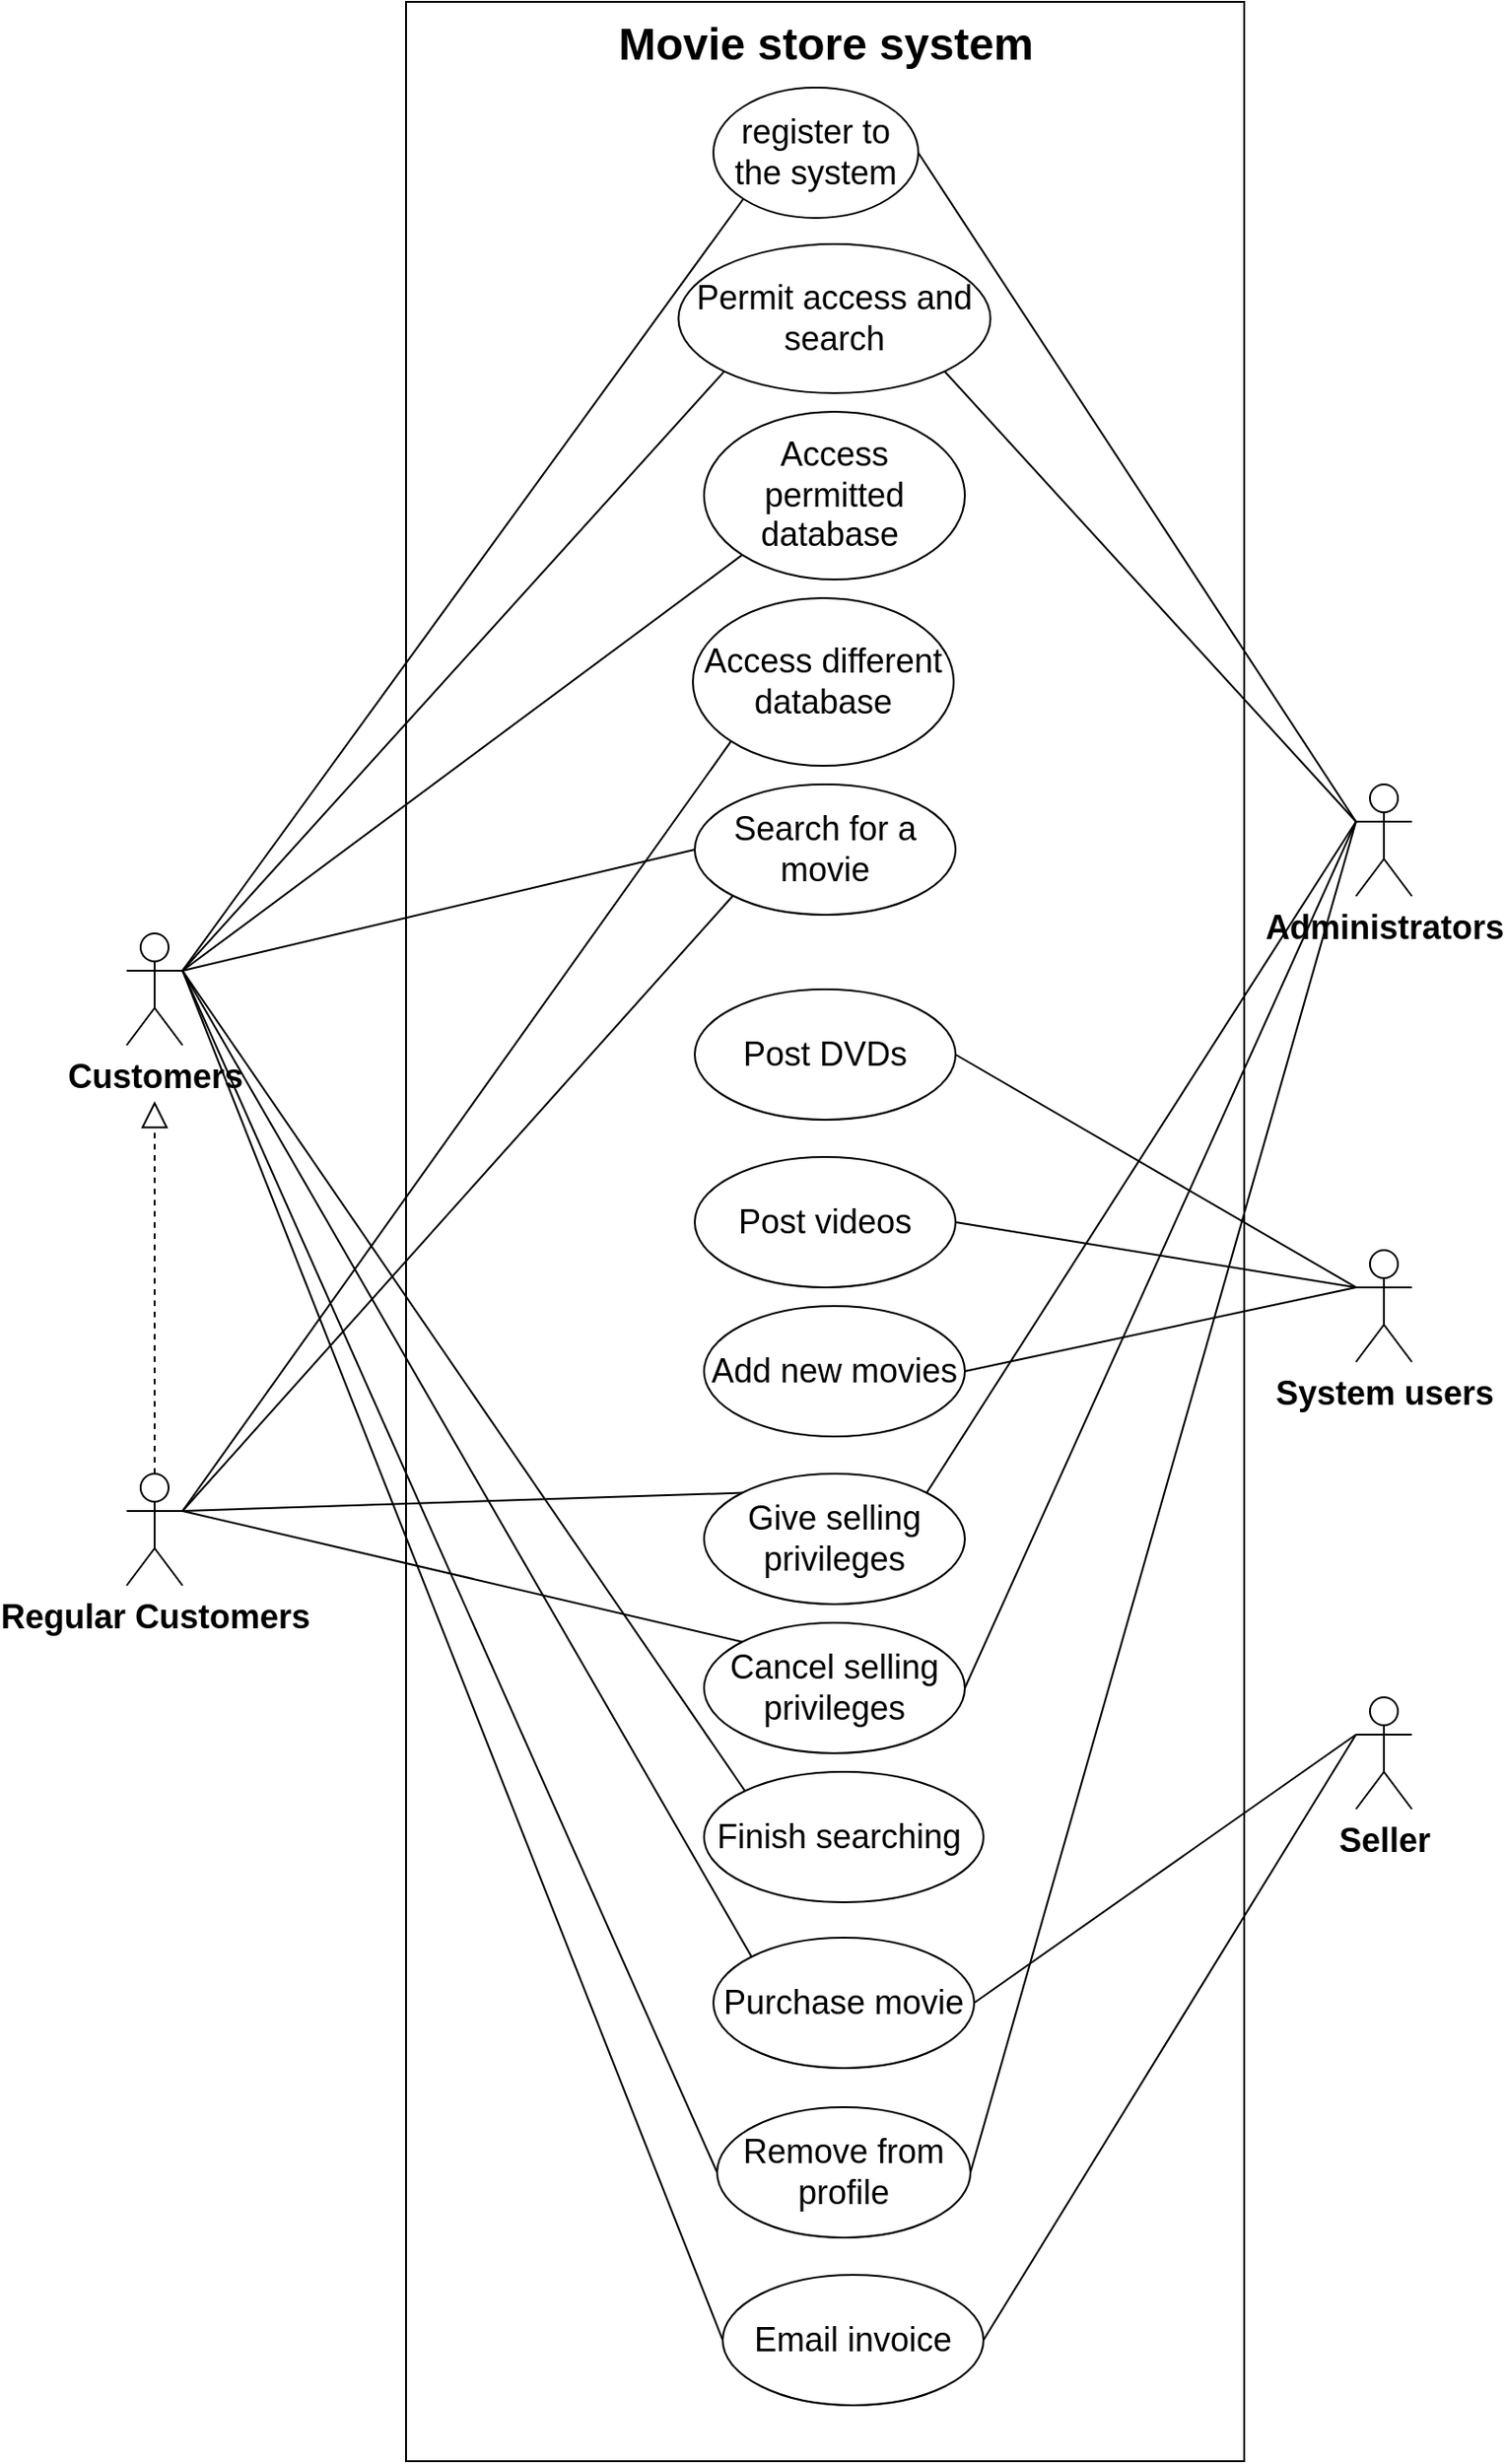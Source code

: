 <mxfile version="21.7.5" type="onedrive">
  <diagram name="Page-1" id="k3kCcccJiIvTlB6l5_3U">
    <mxGraphModel grid="1" page="1" gridSize="10" guides="1" tooltips="1" connect="1" arrows="1" fold="1" pageScale="1" pageWidth="827" pageHeight="1169" math="0" shadow="0">
      <root>
        <mxCell id="0" />
        <mxCell id="1" parent="0" />
        <mxCell id="-Se2-UzhSa0PBMBSos5q-1" value="" style="html=1;whiteSpace=wrap;" vertex="1" parent="1">
          <mxGeometry x="240" y="130" width="450" height="1320" as="geometry" />
        </mxCell>
        <mxCell id="-Se2-UzhSa0PBMBSos5q-2" value="&lt;font style=&quot;font-size: 24px;&quot;&gt;Movie store system&lt;/font&gt;" style="text;align=center;fontStyle=1;verticalAlign=middle;spacingLeft=3;spacingRight=3;strokeColor=none;rotatable=0;points=[[0,0.5],[1,0.5]];portConstraint=eastwest;html=1;" vertex="1" parent="1">
          <mxGeometry x="425" y="140" width="80" height="26" as="geometry" />
        </mxCell>
        <mxCell id="-Se2-UzhSa0PBMBSos5q-3" value="&lt;font style=&quot;font-size: 18px;&quot;&gt;Search for a movie&lt;/font&gt;" style="ellipse;whiteSpace=wrap;html=1;" vertex="1" parent="1">
          <mxGeometry x="395" y="550" width="140" height="70" as="geometry" />
        </mxCell>
        <mxCell id="-Se2-UzhSa0PBMBSos5q-4" value="&lt;font style=&quot;font-size: 18px;&quot;&gt;Email invoice&lt;/font&gt;" style="ellipse;whiteSpace=wrap;html=1;" vertex="1" parent="1">
          <mxGeometry x="410" y="1350" width="140" height="70" as="geometry" />
        </mxCell>
        <mxCell id="-Se2-UzhSa0PBMBSos5q-5" value="&lt;font style=&quot;font-size: 18px;&quot;&gt;Give selling privileges&lt;/font&gt;" style="ellipse;whiteSpace=wrap;html=1;" vertex="1" parent="1">
          <mxGeometry x="400" y="920" width="140" height="70" as="geometry" />
        </mxCell>
        <mxCell id="-Se2-UzhSa0PBMBSos5q-6" value="&lt;span style=&quot;margin: 0px; padding: 0px; user-select: text; -webkit-user-drag: none; -webkit-tap-highlight-color: transparent;&quot; data-ccp-parastyle=&quot;Body Text&quot; class=&quot;NormalTextRun SCXW232298303 BCX0&quot;&gt;&lt;font style=&quot;font-size: 18px;&quot;&gt;register to the system&lt;/font&gt;&lt;/span&gt;" style="ellipse;whiteSpace=wrap;html=1;" vertex="1" parent="1">
          <mxGeometry x="405" y="176" width="110" height="70" as="geometry" />
        </mxCell>
        <mxCell id="-Se2-UzhSa0PBMBSos5q-7" value="&lt;font style=&quot;font-size: 18px;&quot;&gt;Finish searching&amp;nbsp;&lt;/font&gt;" style="ellipse;whiteSpace=wrap;html=1;" vertex="1" parent="1">
          <mxGeometry x="400" y="1080" width="150" height="70" as="geometry" />
        </mxCell>
        <mxCell id="-Se2-UzhSa0PBMBSos5q-8" value="&lt;font style=&quot;font-size: 18px;&quot;&gt;Remove from profile&lt;/font&gt;" style="ellipse;whiteSpace=wrap;html=1;" vertex="1" parent="1">
          <mxGeometry x="407" y="1260" width="136" height="70" as="geometry" />
        </mxCell>
        <mxCell id="-Se2-UzhSa0PBMBSos5q-9" value="&lt;font style=&quot;font-size: 18px;&quot;&gt;Purchase movie&lt;/font&gt;" style="ellipse;whiteSpace=wrap;html=1;" vertex="1" parent="1">
          <mxGeometry x="405" y="1169" width="140" height="70" as="geometry" />
        </mxCell>
        <mxCell id="-Se2-UzhSa0PBMBSos5q-10" value="&lt;font style=&quot;font-size: 18px;&quot;&gt;Cancel selling privileges&lt;/font&gt;" style="ellipse;whiteSpace=wrap;html=1;" vertex="1" parent="1">
          <mxGeometry x="400" y="1000" width="140" height="70" as="geometry" />
        </mxCell>
        <mxCell id="-Se2-UzhSa0PBMBSos5q-11" value="&lt;font style=&quot;font-size: 18px;&quot;&gt;Post videos&lt;/font&gt;" style="ellipse;whiteSpace=wrap;html=1;" vertex="1" parent="1">
          <mxGeometry x="395" y="750" width="140" height="70" as="geometry" />
        </mxCell>
        <mxCell id="-Se2-UzhSa0PBMBSos5q-12" value="&lt;font style=&quot;font-size: 18px;&quot;&gt;Add new movies&lt;/font&gt;" style="ellipse;whiteSpace=wrap;html=1;" vertex="1" parent="1">
          <mxGeometry x="400" y="830" width="140" height="70" as="geometry" />
        </mxCell>
        <mxCell id="-Se2-UzhSa0PBMBSos5q-13" value="&lt;font style=&quot;font-size: 18px;&quot;&gt;Post DVDs&lt;/font&gt;" style="ellipse;whiteSpace=wrap;html=1;" vertex="1" parent="1">
          <mxGeometry x="395" y="660" width="140" height="70" as="geometry" />
        </mxCell>
        <mxCell id="-Se2-UzhSa0PBMBSos5q-14" value="&lt;font style=&quot;font-size: 18px;&quot;&gt;Access different database&lt;/font&gt;" style="ellipse;whiteSpace=wrap;html=1;" vertex="1" parent="1">
          <mxGeometry x="394" y="450" width="140" height="90" as="geometry" />
        </mxCell>
        <mxCell id="-Se2-UzhSa0PBMBSos5q-15" value="&lt;font style=&quot;font-size: 18px;&quot;&gt;Access permitted database&amp;nbsp;&lt;/font&gt;" style="ellipse;whiteSpace=wrap;html=1;" vertex="1" parent="1">
          <mxGeometry x="400" y="350" width="140" height="90" as="geometry" />
        </mxCell>
        <mxCell id="-Se2-UzhSa0PBMBSos5q-16" value="&lt;font style=&quot;font-size: 18px;&quot;&gt;&lt;span style=&quot;margin: 0px; padding: 0px; user-select: text; -webkit-user-drag: none; -webkit-tap-highlight-color: transparent;&quot; data-ccp-parastyle=&quot;Body Text&quot; class=&quot;NormalTextRun SCXW6328406 BCX0&quot;&gt;Permit access and search&lt;/span&gt;&lt;/font&gt;" style="ellipse;whiteSpace=wrap;html=1;" vertex="1" parent="1">
          <mxGeometry x="386.25" y="260" width="167.5" height="80" as="geometry" />
        </mxCell>
        <mxCell id="-Se2-UzhSa0PBMBSos5q-19" value="&lt;font style=&quot;font-size: 18px;&quot;&gt;&lt;b&gt;Customers&lt;/b&gt;&lt;/font&gt;" style="shape=umlActor;verticalLabelPosition=bottom;verticalAlign=top;html=1;" vertex="1" parent="1">
          <mxGeometry x="90" y="630" width="30" height="60" as="geometry" />
        </mxCell>
        <mxCell id="-Se2-UzhSa0PBMBSos5q-20" value="&lt;b&gt;&lt;font style=&quot;font-size: 18px;&quot;&gt;Regular Customers&lt;/font&gt;&lt;/b&gt;" style="shape=umlActor;verticalLabelPosition=bottom;verticalAlign=top;html=1;" vertex="1" parent="1">
          <mxGeometry x="90" y="920" width="30" height="60" as="geometry" />
        </mxCell>
        <mxCell id="-Se2-UzhSa0PBMBSos5q-21" value="&lt;font style=&quot;font-size: 18px;&quot;&gt;&lt;b&gt;Administrators&lt;/b&gt;&lt;br&gt;&lt;/font&gt;" style="shape=umlActor;verticalLabelPosition=bottom;verticalAlign=top;html=1;" vertex="1" parent="1">
          <mxGeometry x="750" y="550" width="30" height="60" as="geometry" />
        </mxCell>
        <mxCell id="-Se2-UzhSa0PBMBSos5q-22" value="&lt;font style=&quot;font-size: 18px;&quot;&gt;&lt;b&gt;System users&lt;/b&gt;&lt;/font&gt;" style="shape=umlActor;verticalLabelPosition=bottom;verticalAlign=top;html=1;" vertex="1" parent="1">
          <mxGeometry x="750" y="800" width="30" height="60" as="geometry" />
        </mxCell>
        <mxCell id="-Se2-UzhSa0PBMBSos5q-26" value="&lt;font style=&quot;font-size: 18px;&quot;&gt;&lt;b&gt;Seller&lt;/b&gt;&lt;/font&gt;" style="shape=umlActor;verticalLabelPosition=bottom;verticalAlign=top;html=1;" vertex="1" parent="1">
          <mxGeometry x="750" y="1040" width="30" height="60" as="geometry" />
        </mxCell>
        <mxCell id="-Se2-UzhSa0PBMBSos5q-27" value="" style="endArrow=none;html=1;rounded=0;exitX=1;exitY=0.333;exitDx=0;exitDy=0;exitPerimeter=0;entryX=0;entryY=1;entryDx=0;entryDy=0;" edge="1" parent="1" source="-Se2-UzhSa0PBMBSos5q-19" target="-Se2-UzhSa0PBMBSos5q-6">
          <mxGeometry width="50" height="50" relative="1" as="geometry">
            <mxPoint x="420" y="700" as="sourcePoint" />
            <mxPoint x="470" y="650" as="targetPoint" />
          </mxGeometry>
        </mxCell>
        <mxCell id="-Se2-UzhSa0PBMBSos5q-28" value="" style="endArrow=none;html=1;rounded=0;exitX=0;exitY=0.333;exitDx=0;exitDy=0;exitPerimeter=0;entryX=1;entryY=1;entryDx=0;entryDy=0;" edge="1" parent="1" source="-Se2-UzhSa0PBMBSos5q-21" target="-Se2-UzhSa0PBMBSos5q-16">
          <mxGeometry width="50" height="50" relative="1" as="geometry">
            <mxPoint x="150" y="555" as="sourcePoint" />
            <mxPoint x="440" y="246" as="targetPoint" />
          </mxGeometry>
        </mxCell>
        <mxCell id="-Se2-UzhSa0PBMBSos5q-29" value="" style="endArrow=none;html=1;rounded=0;exitX=1;exitY=0.333;exitDx=0;exitDy=0;exitPerimeter=0;entryX=0;entryY=1;entryDx=0;entryDy=0;" edge="1" parent="1" source="-Se2-UzhSa0PBMBSos5q-19" target="-Se2-UzhSa0PBMBSos5q-15">
          <mxGeometry width="50" height="50" relative="1" as="geometry">
            <mxPoint x="150" y="555" as="sourcePoint" />
            <mxPoint x="435" y="329" as="targetPoint" />
          </mxGeometry>
        </mxCell>
        <mxCell id="-Se2-UzhSa0PBMBSos5q-30" value="" style="endArrow=none;html=1;rounded=0;exitX=0;exitY=0.333;exitDx=0;exitDy=0;exitPerimeter=0;entryX=1;entryY=0.5;entryDx=0;entryDy=0;" edge="1" parent="1" source="-Se2-UzhSa0PBMBSos5q-21" target="-Se2-UzhSa0PBMBSos5q-6">
          <mxGeometry width="50" height="50" relative="1" as="geometry">
            <mxPoint x="760" y="570" as="sourcePoint" />
            <mxPoint x="535" y="329" as="targetPoint" />
          </mxGeometry>
        </mxCell>
        <mxCell id="-Se2-UzhSa0PBMBSos5q-31" value="" style="endArrow=block;dashed=1;endFill=0;endSize=12;html=1;rounded=0;exitX=0.5;exitY=0;exitDx=0;exitDy=0;exitPerimeter=0;" edge="1" parent="1" source="-Se2-UzhSa0PBMBSos5q-20">
          <mxGeometry width="160" relative="1" as="geometry">
            <mxPoint x="320" y="630" as="sourcePoint" />
            <mxPoint x="105" y="720" as="targetPoint" />
          </mxGeometry>
        </mxCell>
        <mxCell id="-Se2-UzhSa0PBMBSos5q-32" value="" style="endArrow=none;html=1;rounded=0;exitX=1;exitY=0.333;exitDx=0;exitDy=0;exitPerimeter=0;entryX=0;entryY=1;entryDx=0;entryDy=0;" edge="1" parent="1" source="-Se2-UzhSa0PBMBSos5q-20" target="-Se2-UzhSa0PBMBSos5q-14">
          <mxGeometry width="50" height="50" relative="1" as="geometry">
            <mxPoint x="380" y="660" as="sourcePoint" />
            <mxPoint x="430" y="610" as="targetPoint" />
          </mxGeometry>
        </mxCell>
        <mxCell id="-Se2-UzhSa0PBMBSos5q-33" value="" style="endArrow=none;html=1;rounded=0;exitX=1;exitY=0.333;exitDx=0;exitDy=0;exitPerimeter=0;entryX=0;entryY=0;entryDx=0;entryDy=0;" edge="1" parent="1" source="-Se2-UzhSa0PBMBSos5q-20" target="-Se2-UzhSa0PBMBSos5q-5">
          <mxGeometry width="50" height="50" relative="1" as="geometry">
            <mxPoint x="150" y="810" as="sourcePoint" />
            <mxPoint x="436" y="520" as="targetPoint" />
          </mxGeometry>
        </mxCell>
        <mxCell id="-Se2-UzhSa0PBMBSos5q-34" value="" style="endArrow=none;html=1;rounded=0;exitX=1;exitY=0.333;exitDx=0;exitDy=0;exitPerimeter=0;entryX=0;entryY=0.5;entryDx=0;entryDy=0;" edge="1" parent="1" source="-Se2-UzhSa0PBMBSos5q-19" target="-Se2-UzhSa0PBMBSos5q-3">
          <mxGeometry width="50" height="50" relative="1" as="geometry">
            <mxPoint x="150" y="810" as="sourcePoint" />
            <mxPoint x="440" y="610" as="targetPoint" />
          </mxGeometry>
        </mxCell>
        <mxCell id="-Se2-UzhSa0PBMBSos5q-36" value="" style="endArrow=none;html=1;rounded=0;exitX=0;exitY=0.333;exitDx=0;exitDy=0;exitPerimeter=0;entryX=1;entryY=0.5;entryDx=0;entryDy=0;" edge="1" parent="1" source="-Se2-UzhSa0PBMBSos5q-22" target="-Se2-UzhSa0PBMBSos5q-13">
          <mxGeometry width="50" height="50" relative="1" as="geometry">
            <mxPoint x="150" y="810" as="sourcePoint" />
            <mxPoint x="440" y="610" as="targetPoint" />
          </mxGeometry>
        </mxCell>
        <mxCell id="-Se2-UzhSa0PBMBSos5q-37" value="" style="endArrow=none;html=1;rounded=0;exitX=0;exitY=0.333;exitDx=0;exitDy=0;exitPerimeter=0;entryX=1;entryY=0.5;entryDx=0;entryDy=0;" edge="1" parent="1" source="-Se2-UzhSa0PBMBSos5q-22" target="-Se2-UzhSa0PBMBSos5q-11">
          <mxGeometry width="50" height="50" relative="1" as="geometry">
            <mxPoint x="770" y="900" as="sourcePoint" />
            <mxPoint x="554" y="705" as="targetPoint" />
          </mxGeometry>
        </mxCell>
        <mxCell id="-Se2-UzhSa0PBMBSos5q-38" value="" style="endArrow=none;html=1;rounded=0;exitX=1;exitY=0.333;exitDx=0;exitDy=0;exitPerimeter=0;entryX=0;entryY=1;entryDx=0;entryDy=0;" edge="1" parent="1" source="-Se2-UzhSa0PBMBSos5q-20" target="-Se2-UzhSa0PBMBSos5q-3">
          <mxGeometry width="50" height="50" relative="1" as="geometry">
            <mxPoint x="150" y="810" as="sourcePoint" />
            <mxPoint x="436" y="520" as="targetPoint" />
          </mxGeometry>
        </mxCell>
        <mxCell id="-Se2-UzhSa0PBMBSos5q-39" value="" style="endArrow=none;html=1;rounded=0;exitX=0;exitY=0.333;exitDx=0;exitDy=0;exitPerimeter=0;entryX=1;entryY=0;entryDx=0;entryDy=0;" edge="1" parent="1" source="-Se2-UzhSa0PBMBSos5q-21" target="-Se2-UzhSa0PBMBSos5q-5">
          <mxGeometry width="50" height="50" relative="1" as="geometry">
            <mxPoint x="760" y="570" as="sourcePoint" />
            <mxPoint x="534" y="330" as="targetPoint" />
          </mxGeometry>
        </mxCell>
        <mxCell id="-Se2-UzhSa0PBMBSos5q-41" value="" style="endArrow=none;html=1;rounded=0;exitX=0;exitY=0.333;exitDx=0;exitDy=0;exitPerimeter=0;entryX=1;entryY=0.5;entryDx=0;entryDy=0;" edge="1" parent="1" source="-Se2-UzhSa0PBMBSos5q-22" target="-Se2-UzhSa0PBMBSos5q-12">
          <mxGeometry width="50" height="50" relative="1" as="geometry">
            <mxPoint x="760" y="900" as="sourcePoint" />
            <mxPoint x="545" y="795" as="targetPoint" />
          </mxGeometry>
        </mxCell>
        <mxCell id="-Se2-UzhSa0PBMBSos5q-42" value="" style="endArrow=none;html=1;rounded=0;exitX=0;exitY=0.333;exitDx=0;exitDy=0;exitPerimeter=0;entryX=1;entryY=0.5;entryDx=0;entryDy=0;" edge="1" parent="1" source="-Se2-UzhSa0PBMBSos5q-21" target="-Se2-UzhSa0PBMBSos5q-10">
          <mxGeometry width="50" height="50" relative="1" as="geometry">
            <mxPoint x="760" y="590" as="sourcePoint" />
            <mxPoint x="529" y="940" as="targetPoint" />
          </mxGeometry>
        </mxCell>
        <mxCell id="-Se2-UzhSa0PBMBSos5q-43" value="" style="endArrow=none;html=1;rounded=0;exitX=1;exitY=0.333;exitDx=0;exitDy=0;exitPerimeter=0;entryX=0;entryY=0;entryDx=0;entryDy=0;" edge="1" parent="1" source="-Se2-UzhSa0PBMBSos5q-19" target="-Se2-UzhSa0PBMBSos5q-7">
          <mxGeometry width="50" height="50" relative="1" as="geometry">
            <mxPoint x="150" y="610" as="sourcePoint" />
            <mxPoint x="405" y="595" as="targetPoint" />
          </mxGeometry>
        </mxCell>
        <mxCell id="-Se2-UzhSa0PBMBSos5q-44" value="" style="endArrow=none;html=1;rounded=0;exitX=1;exitY=0.333;exitDx=0;exitDy=0;exitPerimeter=0;entryX=0;entryY=0;entryDx=0;entryDy=0;" edge="1" parent="1" source="-Se2-UzhSa0PBMBSos5q-20" target="-Se2-UzhSa0PBMBSos5q-10">
          <mxGeometry width="50" height="50" relative="1" as="geometry">
            <mxPoint x="150" y="900" as="sourcePoint" />
            <mxPoint x="430" y="941" as="targetPoint" />
          </mxGeometry>
        </mxCell>
        <mxCell id="-Se2-UzhSa0PBMBSos5q-47" value="" style="endArrow=none;html=1;rounded=0;exitX=1;exitY=0.333;exitDx=0;exitDy=0;exitPerimeter=0;entryX=0;entryY=0;entryDx=0;entryDy=0;" edge="1" parent="1" source="-Se2-UzhSa0PBMBSos5q-19" target="-Se2-UzhSa0PBMBSos5q-9">
          <mxGeometry width="50" height="50" relative="1" as="geometry">
            <mxPoint x="150" y="900" as="sourcePoint" />
            <mxPoint x="-163.333" y="1140" as="targetPoint" />
          </mxGeometry>
        </mxCell>
        <mxCell id="-Se2-UzhSa0PBMBSos5q-48" value="" style="endArrow=none;html=1;rounded=0;exitX=1;exitY=0.5;exitDx=0;exitDy=0;entryX=0;entryY=0.333;entryDx=0;entryDy=0;entryPerimeter=0;" edge="1" parent="1" source="-Se2-UzhSa0PBMBSos5q-9" target="-Se2-UzhSa0PBMBSos5q-26">
          <mxGeometry width="50" height="50" relative="1" as="geometry">
            <mxPoint x="540" y="1090" as="sourcePoint" />
            <mxPoint x="590" y="1040" as="targetPoint" />
          </mxGeometry>
        </mxCell>
        <mxCell id="-Se2-UzhSa0PBMBSos5q-49" value="" style="endArrow=none;html=1;rounded=0;exitX=1;exitY=0.5;exitDx=0;exitDy=0;entryX=0;entryY=0.333;entryDx=0;entryDy=0;entryPerimeter=0;" edge="1" parent="1" source="-Se2-UzhSa0PBMBSos5q-8" target="-Se2-UzhSa0PBMBSos5q-21">
          <mxGeometry width="50" height="50" relative="1" as="geometry">
            <mxPoint x="555" y="1214" as="sourcePoint" />
            <mxPoint x="760" y="1209" as="targetPoint" />
          </mxGeometry>
        </mxCell>
        <mxCell id="-Se2-UzhSa0PBMBSos5q-50" value="" style="endArrow=none;html=1;rounded=0;exitX=1;exitY=0.5;exitDx=0;exitDy=0;entryX=0;entryY=0.333;entryDx=0;entryDy=0;entryPerimeter=0;" edge="1" parent="1" source="-Se2-UzhSa0PBMBSos5q-4" target="-Se2-UzhSa0PBMBSos5q-26">
          <mxGeometry width="50" height="50" relative="1" as="geometry">
            <mxPoint x="555" y="1214" as="sourcePoint" />
            <mxPoint x="760" y="1209" as="targetPoint" />
          </mxGeometry>
        </mxCell>
        <mxCell id="-Se2-UzhSa0PBMBSos5q-51" value="" style="endArrow=none;html=1;rounded=0;exitX=1;exitY=0.333;exitDx=0;exitDy=0;exitPerimeter=0;entryX=0;entryY=0.5;entryDx=0;entryDy=0;" edge="1" parent="1" source="-Se2-UzhSa0PBMBSos5q-19" target="-Se2-UzhSa0PBMBSos5q-8">
          <mxGeometry width="50" height="50" relative="1" as="geometry">
            <mxPoint x="130" y="650" as="sourcePoint" />
            <mxPoint x="435" y="1190" as="targetPoint" />
          </mxGeometry>
        </mxCell>
        <mxCell id="-Se2-UzhSa0PBMBSos5q-54" value="" style="endArrow=none;html=1;rounded=0;exitX=1;exitY=0.333;exitDx=0;exitDy=0;exitPerimeter=0;entryX=0;entryY=0.5;entryDx=0;entryDy=0;" edge="1" parent="1" source="-Se2-UzhSa0PBMBSos5q-19" target="-Se2-UzhSa0PBMBSos5q-4">
          <mxGeometry width="50" height="50" relative="1" as="geometry">
            <mxPoint x="130" y="950" as="sourcePoint" />
            <mxPoint x="415" y="1395" as="targetPoint" />
          </mxGeometry>
        </mxCell>
        <mxCell id="-Se2-UzhSa0PBMBSos5q-55" value="" style="endArrow=none;html=1;rounded=0;exitX=1;exitY=0.333;exitDx=0;exitDy=0;exitPerimeter=0;entryX=0;entryY=1;entryDx=0;entryDy=0;" edge="1" parent="1" source="-Se2-UzhSa0PBMBSos5q-19" target="-Se2-UzhSa0PBMBSos5q-16">
          <mxGeometry width="50" height="50" relative="1" as="geometry">
            <mxPoint x="130" y="650" as="sourcePoint" />
            <mxPoint x="430" y="419" as="targetPoint" />
          </mxGeometry>
        </mxCell>
      </root>
    </mxGraphModel>
  </diagram>
</mxfile>
